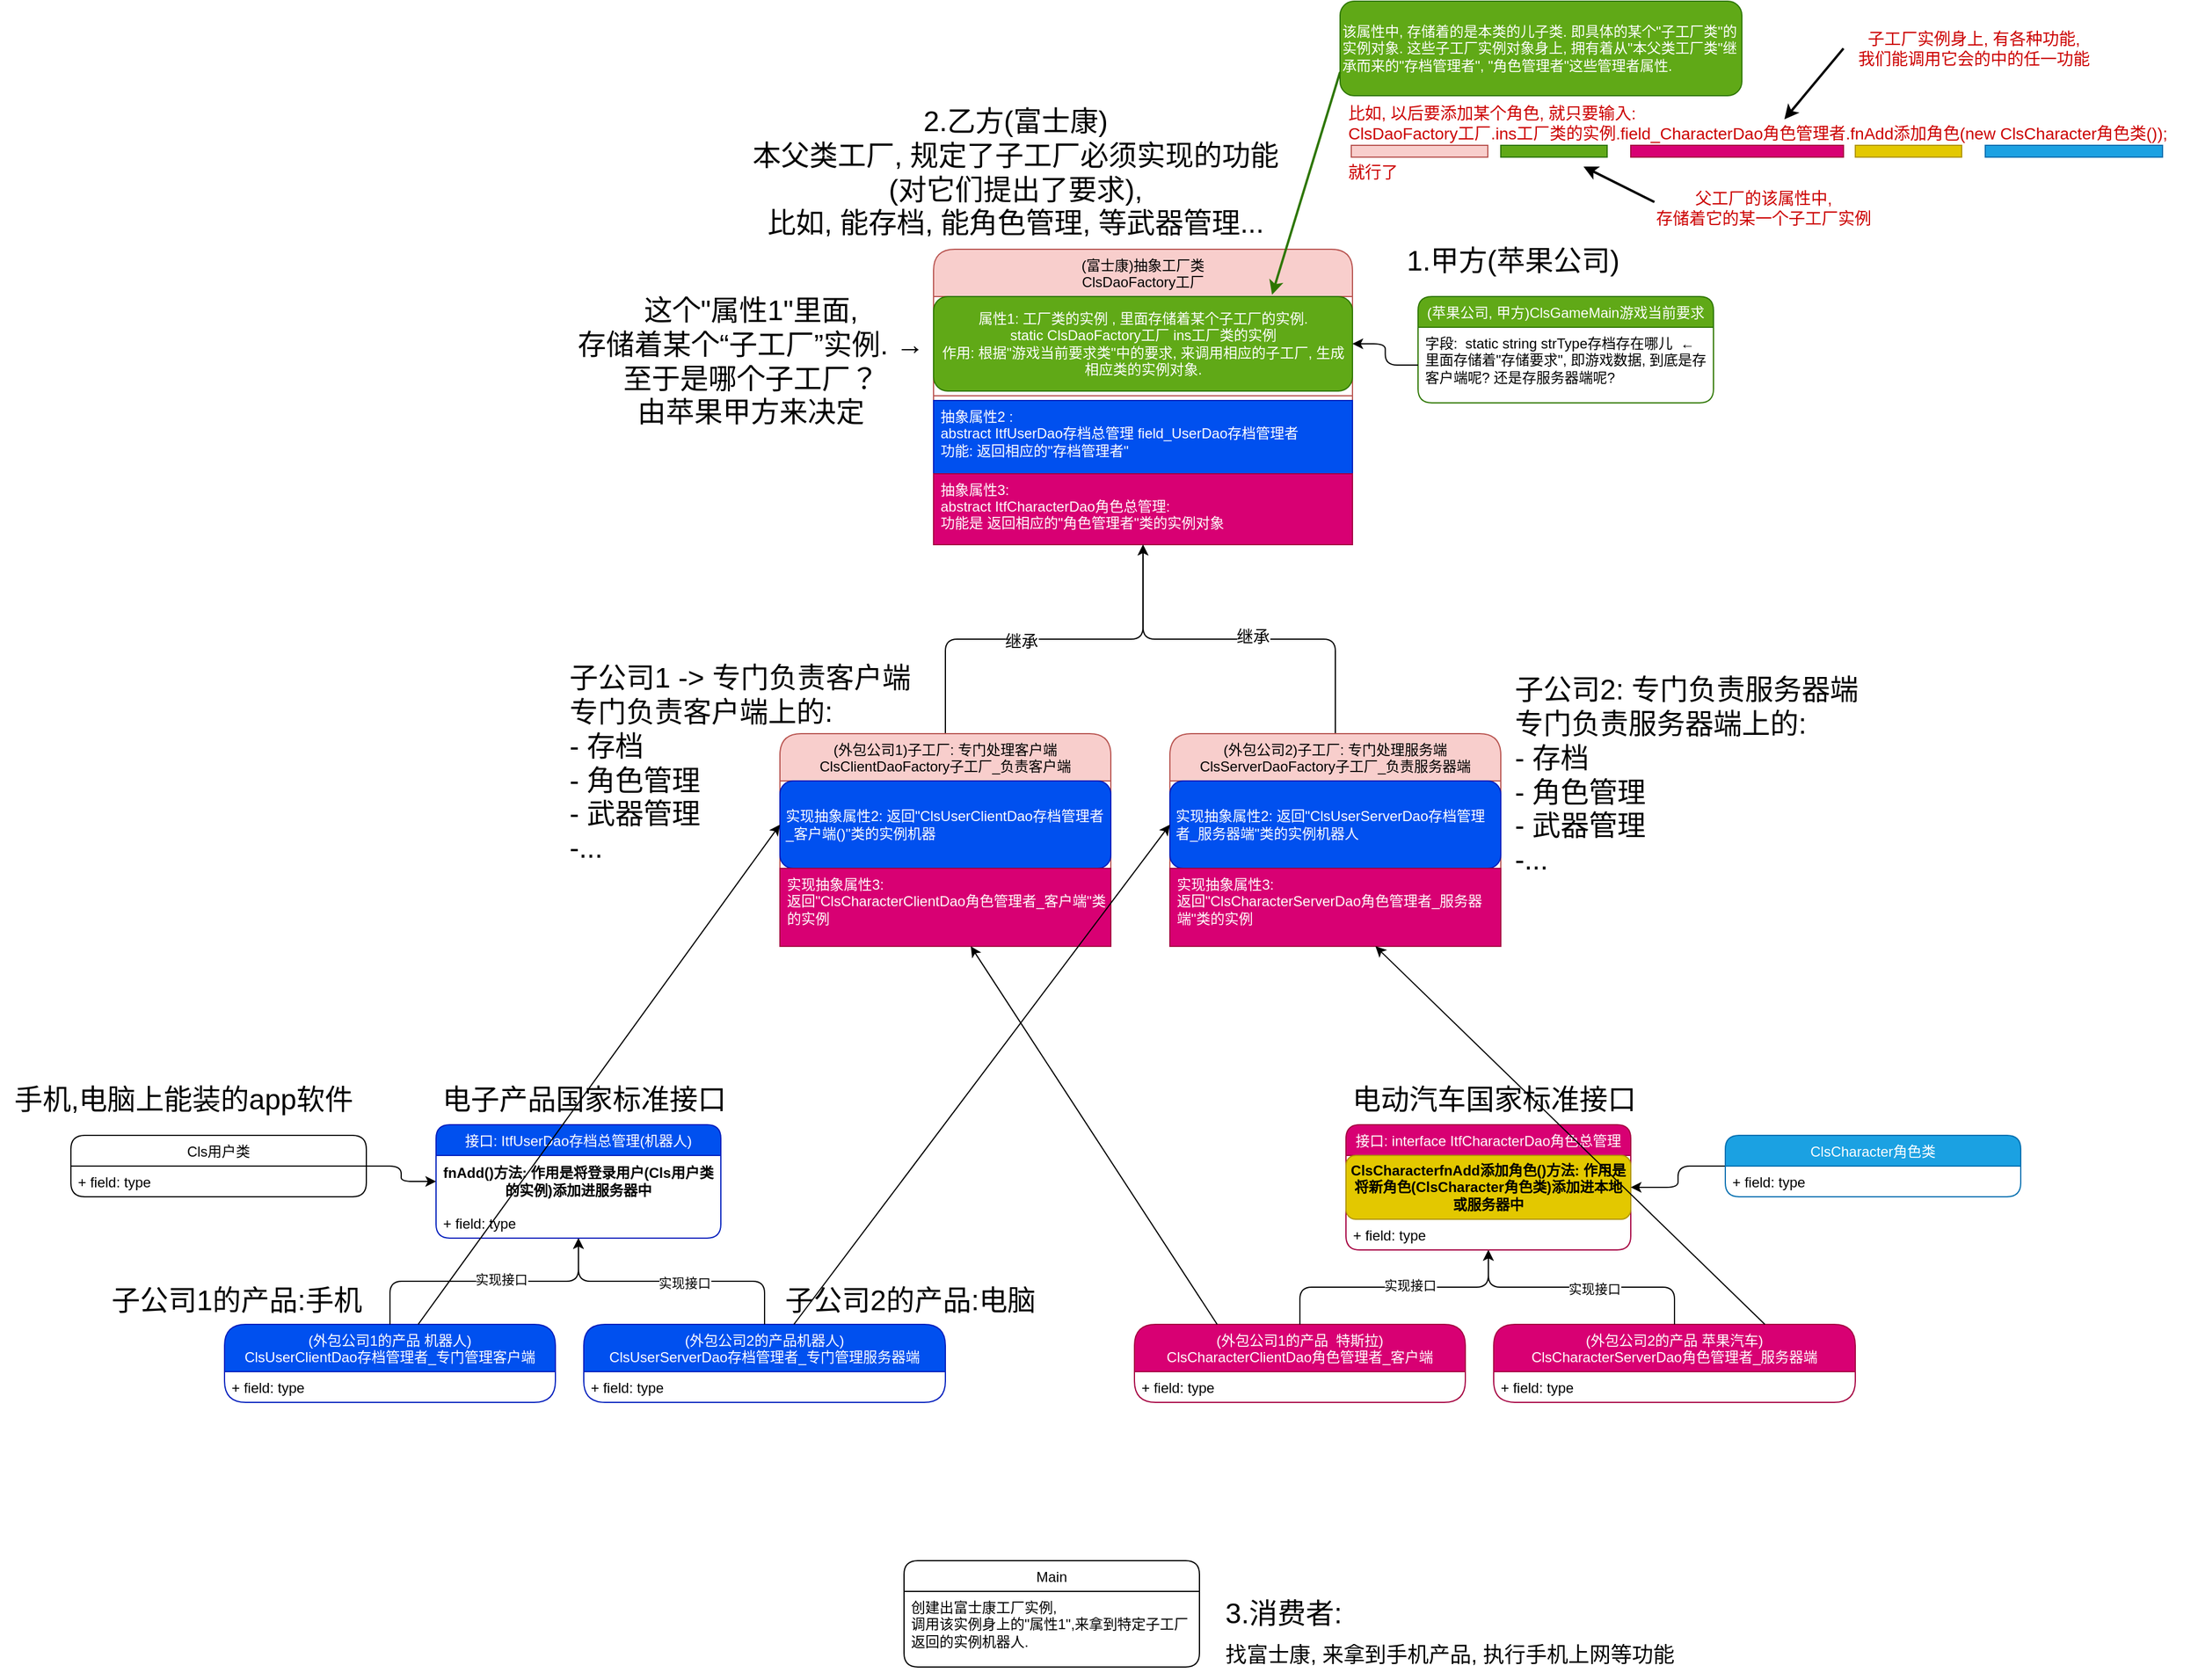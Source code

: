 <mxfile version="20.8.10" type="device"><diagram name="第 1 页" id="e2gvWhKDOLAJ80VoTydA"><mxGraphModel dx="2084" dy="814" grid="1" gridSize="10" guides="1" tooltips="1" connect="1" arrows="1" fold="1" page="1" pageScale="1" pageWidth="827" pageHeight="1169" math="0" shadow="0"><root><mxCell id="0"/><mxCell id="1" parent="0"/><mxCell id="g_djnVB-HSpKFHc_S-tE-1" value="(外包公司1的产品 机器人) &#10;ClsUserClientDao存档管理者_专门管理客户端" style="swimlane;fontStyle=0;childLayout=stackLayout;horizontal=1;startSize=40;fillColor=#0050ef;horizontalStack=0;resizeParent=1;resizeParentMax=0;resizeLast=0;collapsible=1;marginBottom=0;rounded=1;labelBackgroundColor=none;fontColor=#ffffff;strokeColor=#001DBC;" parent="1" vertex="1"><mxGeometry x="-370" y="1370" width="280" height="66" as="geometry"/></mxCell><mxCell id="g_djnVB-HSpKFHc_S-tE-4" value="+ field: type" style="text;strokeColor=none;fillColor=none;align=left;verticalAlign=top;spacingLeft=4;spacingRight=4;overflow=hidden;rotatable=0;points=[[0,0.5],[1,0.5]];portConstraint=eastwest;rounded=1;labelBackgroundColor=none;" parent="g_djnVB-HSpKFHc_S-tE-1" vertex="1"><mxGeometry y="40" width="280" height="26" as="geometry"/></mxCell><mxCell id="g_djnVB-HSpKFHc_S-tE-26" style="edgeStyle=orthogonalEdgeStyle;rounded=1;orthogonalLoop=1;jettySize=auto;html=1;labelBackgroundColor=none;fontColor=default;" parent="1" source="g_djnVB-HSpKFHc_S-tE-6" target="g_djnVB-HSpKFHc_S-tE-13" edge="1"><mxGeometry relative="1" as="geometry"/></mxCell><mxCell id="g_djnVB-HSpKFHc_S-tE-6" value="Cls用户类" style="swimlane;fontStyle=0;childLayout=stackLayout;horizontal=1;startSize=26;fillColor=none;horizontalStack=0;resizeParent=1;resizeParentMax=0;resizeLast=0;collapsible=1;marginBottom=0;rounded=1;labelBackgroundColor=none;" parent="1" vertex="1"><mxGeometry x="-500" y="1210" width="250" height="52" as="geometry"/></mxCell><mxCell id="g_djnVB-HSpKFHc_S-tE-8" value="+ field: type" style="text;strokeColor=none;fillColor=none;align=left;verticalAlign=top;spacingLeft=4;spacingRight=4;overflow=hidden;rotatable=0;points=[[0,0.5],[1,0.5]];portConstraint=eastwest;rounded=1;labelBackgroundColor=none;" parent="g_djnVB-HSpKFHc_S-tE-6" vertex="1"><mxGeometry y="26" width="250" height="26" as="geometry"/></mxCell><mxCell id="g_djnVB-HSpKFHc_S-tE-9" value="(外包公司2的产品机器人) &#10;ClsUserServerDao存档管理者_专门管理服务器端" style="swimlane;fontStyle=0;childLayout=stackLayout;horizontal=1;startSize=40;fillColor=#0050ef;horizontalStack=0;resizeParent=1;resizeParentMax=0;resizeLast=0;collapsible=1;marginBottom=0;rounded=1;labelBackgroundColor=none;fontColor=#ffffff;strokeColor=#001DBC;" parent="1" vertex="1"><mxGeometry x="-66" y="1370" width="306" height="66" as="geometry"/></mxCell><mxCell id="g_djnVB-HSpKFHc_S-tE-11" value="+ field: type" style="text;strokeColor=none;fillColor=none;align=left;verticalAlign=top;spacingLeft=4;spacingRight=4;overflow=hidden;rotatable=0;points=[[0,0.5],[1,0.5]];portConstraint=eastwest;rounded=1;labelBackgroundColor=none;" parent="g_djnVB-HSpKFHc_S-tE-9" vertex="1"><mxGeometry y="40" width="306" height="26" as="geometry"/></mxCell><mxCell id="g_djnVB-HSpKFHc_S-tE-15" style="edgeStyle=orthogonalEdgeStyle;rounded=1;orthogonalLoop=1;jettySize=auto;html=1;labelBackgroundColor=none;fontColor=default;" parent="1" source="g_djnVB-HSpKFHc_S-tE-1" target="g_djnVB-HSpKFHc_S-tE-12" edge="1"><mxGeometry relative="1" as="geometry"/></mxCell><mxCell id="g_djnVB-HSpKFHc_S-tE-17" value="实现接口" style="edgeLabel;html=1;align=center;verticalAlign=middle;resizable=0;points=[];labelBackgroundColor=default;rounded=1;" parent="g_djnVB-HSpKFHc_S-tE-15" vertex="1" connectable="0"><mxGeometry x="0.12" y="2" relative="1" as="geometry"><mxPoint as="offset"/></mxGeometry></mxCell><mxCell id="g_djnVB-HSpKFHc_S-tE-16" style="edgeStyle=orthogonalEdgeStyle;rounded=1;orthogonalLoop=1;jettySize=auto;html=1;exitX=0.5;exitY=0;exitDx=0;exitDy=0;labelBackgroundColor=none;fontColor=default;" parent="1" source="g_djnVB-HSpKFHc_S-tE-9" target="g_djnVB-HSpKFHc_S-tE-12" edge="1"><mxGeometry relative="1" as="geometry"/></mxCell><mxCell id="g_djnVB-HSpKFHc_S-tE-18" value="实现接口" style="edgeLabel;html=1;align=center;verticalAlign=middle;resizable=0;points=[];labelBackgroundColor=default;rounded=1;" parent="g_djnVB-HSpKFHc_S-tE-16" vertex="1" connectable="0"><mxGeometry x="-0.094" y="1" relative="1" as="geometry"><mxPoint as="offset"/></mxGeometry></mxCell><mxCell id="g_djnVB-HSpKFHc_S-tE-12" value="接口: ItfUserDao存档总管理(机器人)" style="swimlane;fontStyle=0;childLayout=stackLayout;horizontal=1;startSize=26;fillColor=#0050ef;horizontalStack=0;resizeParent=1;resizeParentMax=0;resizeLast=0;collapsible=1;marginBottom=0;rounded=1;labelBackgroundColor=none;strokeColor=#001DBC;fontColor=#ffffff;" parent="1" vertex="1"><mxGeometry x="-191" y="1201" width="241" height="96" as="geometry"/></mxCell><mxCell id="g_djnVB-HSpKFHc_S-tE-13" value="fnAdd()方法: 作用是将登录用户(Cls用户类的实例)添加进服务器中" style="text;align=center;fontStyle=1;verticalAlign=middle;spacingLeft=3;spacingRight=3;rotatable=0;points=[[0,0.5],[1,0.5]];portConstraint=eastwest;rounded=1;labelBackgroundColor=none;whiteSpace=wrap;" parent="g_djnVB-HSpKFHc_S-tE-12" vertex="1"><mxGeometry y="26" width="241" height="44" as="geometry"/></mxCell><mxCell id="g_djnVB-HSpKFHc_S-tE-14" value="+ field: type" style="text;strokeColor=none;fillColor=none;align=left;verticalAlign=top;spacingLeft=4;spacingRight=4;overflow=hidden;rotatable=0;points=[[0,0.5],[1,0.5]];portConstraint=eastwest;rounded=1;labelBackgroundColor=none;" parent="g_djnVB-HSpKFHc_S-tE-12" vertex="1"><mxGeometry y="70" width="241" height="26" as="geometry"/></mxCell><mxCell id="g_djnVB-HSpKFHc_S-tE-19" value="(苹果公司, 甲方)ClsGameMain游戏当前要求" style="swimlane;fontStyle=0;childLayout=stackLayout;horizontal=1;startSize=26;fillColor=#60a917;horizontalStack=0;resizeParent=1;resizeParentMax=0;resizeLast=0;collapsible=1;marginBottom=0;rounded=1;labelBackgroundColor=none;strokeColor=#2D7600;fontColor=#ffffff;" parent="1" vertex="1"><mxGeometry x="640" y="500" width="250" height="90" as="geometry"/></mxCell><mxCell id="g_djnVB-HSpKFHc_S-tE-21" value="字段:  static string strType存档存在哪儿  ← 里面存储着&quot;存储要求&quot;, 即游戏数据, 到底是存客户端呢? 还是存服务器端呢?" style="text;strokeColor=none;fillColor=none;align=left;verticalAlign=top;spacingLeft=4;spacingRight=4;overflow=hidden;rotatable=0;points=[[0,0.5],[1,0.5]];portConstraint=eastwest;rounded=1;whiteSpace=wrap;labelBackgroundColor=none;" parent="g_djnVB-HSpKFHc_S-tE-19" vertex="1"><mxGeometry y="26" width="250" height="64" as="geometry"/></mxCell><mxCell id="g_djnVB-HSpKFHc_S-tE-22" value="(富士康)抽象工厂类&#10;ClsDaoFactory工厂" style="swimlane;fontStyle=0;childLayout=stackLayout;horizontal=1;startSize=40;fillColor=#f8cecc;horizontalStack=0;resizeParent=1;resizeParentMax=0;resizeLast=0;collapsible=1;marginBottom=0;rounded=1;labelBackgroundColor=none;strokeColor=#b85450;" parent="1" vertex="1"><mxGeometry x="230" y="460" width="354.5" height="250" as="geometry"/></mxCell><mxCell id="g_djnVB-HSpKFHc_S-tE-23" value="属性1: 工厂类的实例 , 里面存储着某个子工厂的实例.&#10;static ClsDaoFactory工厂 ins工厂类的实例&#10;作用: 根据&quot;游戏当前要求类&quot;中的要求, 来调用相应的子工厂, 生成相应类的实例对象." style="text;align=center;fontStyle=0;verticalAlign=middle;spacingLeft=3;spacingRight=3;strokeColor=#2D7600;rotatable=0;points=[[0,0.5],[1,0.5]];portConstraint=eastwest;rounded=1;whiteSpace=wrap;labelBackgroundColor=none;fillColor=#60a917;fontColor=#ffffff;" parent="g_djnVB-HSpKFHc_S-tE-22" vertex="1"><mxGeometry y="40" width="354.5" height="80" as="geometry"/></mxCell><mxCell id="zOayE4ITjbX6MbZdrCU4-21" value="" style="line;strokeWidth=1;fillColor=none;align=left;verticalAlign=middle;spacingTop=-1;spacingLeft=3;spacingRight=3;rotatable=0;labelPosition=right;points=[];portConstraint=eastwest;strokeColor=inherit;rounded=1;html=0;" vertex="1" parent="g_djnVB-HSpKFHc_S-tE-22"><mxGeometry y="120" width="354.5" height="8" as="geometry"/></mxCell><mxCell id="zOayE4ITjbX6MbZdrCU4-11" value="抽象属性2 : &#10;abstract ItfUserDao存档总管理 field_UserDao存档管理者&#10;功能: 返回相应的&quot;存档管理者&quot;" style="text;strokeColor=#001DBC;fillColor=#0050ef;align=left;verticalAlign=top;spacingLeft=4;spacingRight=4;overflow=hidden;rotatable=0;points=[[0,0.5],[1,0.5]];portConstraint=eastwest;whiteSpace=wrap;fontColor=#ffffff;" vertex="1" parent="g_djnVB-HSpKFHc_S-tE-22"><mxGeometry y="128" width="354.5" height="62" as="geometry"/></mxCell><mxCell id="zOayE4ITjbX6MbZdrCU4-52" value="抽象属性3:&#10;abstract ItfCharacterDao角色总管理:&#10;功能是 返回相应的&quot;角色管理者&quot;类的实例对象" style="text;strokeColor=#A50040;fillColor=#d80073;align=left;verticalAlign=top;spacingLeft=4;spacingRight=4;overflow=hidden;rotatable=0;points=[[0,0.5],[1,0.5]];portConstraint=eastwest;fontSize=12;fontColor=#ffffff;" vertex="1" parent="g_djnVB-HSpKFHc_S-tE-22"><mxGeometry y="190" width="354.5" height="60" as="geometry"/></mxCell><mxCell id="g_djnVB-HSpKFHc_S-tE-25" style="edgeStyle=orthogonalEdgeStyle;rounded=1;orthogonalLoop=1;jettySize=auto;html=1;labelBackgroundColor=none;fontColor=default;entryX=1;entryY=0.5;entryDx=0;entryDy=0;" parent="1" source="g_djnVB-HSpKFHc_S-tE-21" target="g_djnVB-HSpKFHc_S-tE-23" edge="1"><mxGeometry relative="1" as="geometry"><mxPoint x="539" y="620" as="targetPoint"/></mxGeometry></mxCell><mxCell id="g_djnVB-HSpKFHc_S-tE-27" value="Main" style="swimlane;fontStyle=0;childLayout=stackLayout;horizontal=1;startSize=26;fillColor=none;horizontalStack=0;resizeParent=1;resizeParentMax=0;resizeLast=0;collapsible=1;marginBottom=0;rounded=1;labelBackgroundColor=none;" parent="1" vertex="1"><mxGeometry x="205" y="1570" width="250" height="90" as="geometry"/></mxCell><mxCell id="g_djnVB-HSpKFHc_S-tE-29" value="创建出富士康工厂实例,&#10;调用该实例身上的&quot;属性1&quot;,来拿到特定子工厂返回的实例机器人.&#10; " style="text;strokeColor=none;fillColor=none;align=left;verticalAlign=top;spacingLeft=4;spacingRight=4;overflow=hidden;rotatable=0;points=[[0,0.5],[1,0.5]];portConstraint=eastwest;rounded=1;whiteSpace=wrap;labelBackgroundColor=none;" parent="g_djnVB-HSpKFHc_S-tE-27" vertex="1"><mxGeometry y="26" width="250" height="64" as="geometry"/></mxCell><mxCell id="zOayE4ITjbX6MbZdrCU4-54" style="edgeStyle=orthogonalEdgeStyle;rounded=1;orthogonalLoop=1;jettySize=auto;html=1;fontSize=12;" edge="1" parent="1" source="zOayE4ITjbX6MbZdrCU4-7" target="g_djnVB-HSpKFHc_S-tE-22"><mxGeometry relative="1" as="geometry"/></mxCell><mxCell id="zOayE4ITjbX6MbZdrCU4-56" value="继承" style="edgeLabel;html=1;align=center;verticalAlign=middle;resizable=0;points=[];fontSize=14;" vertex="1" connectable="0" parent="zOayE4ITjbX6MbZdrCU4-54"><mxGeometry x="-0.121" y="-2" relative="1" as="geometry"><mxPoint as="offset"/></mxGeometry></mxCell><mxCell id="zOayE4ITjbX6MbZdrCU4-7" value="(外包公司1)子工厂: 专门处理客户端&#10;ClsClientDaoFactory子工厂_负责客户端" style="swimlane;fontStyle=0;childLayout=stackLayout;horizontal=1;startSize=40;fillColor=#f8cecc;horizontalStack=0;resizeParent=1;resizeParentMax=0;resizeLast=0;collapsible=1;marginBottom=0;rounded=1;labelBackgroundColor=none;strokeColor=#b85450;" vertex="1" parent="1"><mxGeometry x="100" y="870" width="280" height="180" as="geometry"/></mxCell><mxCell id="zOayE4ITjbX6MbZdrCU4-8" value="实现抽象属性2: 返回&quot;ClsUserClientDao存档管理者_客户端()&quot;类的实例机器" style="text;align=left;fontStyle=0;verticalAlign=middle;spacingLeft=3;spacingRight=3;strokeColor=#001DBC;rotatable=0;points=[[0,0.5],[1,0.5]];portConstraint=eastwest;rounded=1;whiteSpace=wrap;labelBackgroundColor=none;fillColor=#0050ef;fontColor=#ffffff;" vertex="1" parent="zOayE4ITjbX6MbZdrCU4-7"><mxGeometry y="40" width="280" height="74" as="geometry"/></mxCell><mxCell id="zOayE4ITjbX6MbZdrCU4-58" value="实现抽象属性3: &#10;返回&quot;ClsCharacterClientDao角色管理者_客户端&quot;类的实例" style="text;strokeColor=#A50040;fillColor=#d80073;align=left;verticalAlign=top;spacingLeft=4;spacingRight=4;overflow=hidden;rotatable=0;points=[[0,0.5],[1,0.5]];portConstraint=eastwest;fontSize=12;whiteSpace=wrap;fontColor=#ffffff;" vertex="1" parent="zOayE4ITjbX6MbZdrCU4-7"><mxGeometry y="114" width="280" height="66" as="geometry"/></mxCell><mxCell id="zOayE4ITjbX6MbZdrCU4-55" style="edgeStyle=orthogonalEdgeStyle;rounded=1;orthogonalLoop=1;jettySize=auto;html=1;fontSize=12;" edge="1" parent="1" source="zOayE4ITjbX6MbZdrCU4-16" target="g_djnVB-HSpKFHc_S-tE-22"><mxGeometry relative="1" as="geometry"/></mxCell><mxCell id="zOayE4ITjbX6MbZdrCU4-57" value="继承" style="edgeLabel;html=1;align=center;verticalAlign=middle;resizable=0;points=[];fontSize=14;" vertex="1" connectable="0" parent="zOayE4ITjbX6MbZdrCU4-55"><mxGeometry x="-0.117" y="-2" relative="1" as="geometry"><mxPoint x="-8" as="offset"/></mxGeometry></mxCell><mxCell id="zOayE4ITjbX6MbZdrCU4-16" value="(外包公司2)子工厂: 专门处理服务端&#10;ClsServerDaoFactory子工厂_负责服务器端" style="swimlane;fontStyle=0;childLayout=stackLayout;horizontal=1;startSize=40;fillColor=#f8cecc;horizontalStack=0;resizeParent=1;resizeParentMax=0;resizeLast=0;collapsible=1;marginBottom=0;rounded=1;labelBackgroundColor=none;strokeColor=#b85450;" vertex="1" parent="1"><mxGeometry x="430" y="870" width="280" height="180" as="geometry"/></mxCell><mxCell id="zOayE4ITjbX6MbZdrCU4-17" value="实现抽象属性2: 返回&quot;ClsUserServerDao存档管理者_服务器端&quot;类的实例机器人" style="text;align=left;fontStyle=0;verticalAlign=middle;spacingLeft=3;spacingRight=3;strokeColor=#001DBC;rotatable=0;points=[[0,0.5],[1,0.5]];portConstraint=eastwest;rounded=1;whiteSpace=wrap;labelBackgroundColor=none;fillColor=#0050ef;fontColor=#ffffff;" vertex="1" parent="zOayE4ITjbX6MbZdrCU4-16"><mxGeometry y="40" width="280" height="74" as="geometry"/></mxCell><mxCell id="zOayE4ITjbX6MbZdrCU4-59" value="实现抽象属性3:&#10;返回&quot;ClsCharacterServerDao角色管理者_服务器端&quot;类的实例" style="text;strokeColor=#A50040;fillColor=#d80073;align=left;verticalAlign=top;spacingLeft=4;spacingRight=4;overflow=hidden;rotatable=0;points=[[0,0.5],[1,0.5]];portConstraint=eastwest;fontSize=12;whiteSpace=wrap;fontColor=#ffffff;" vertex="1" parent="zOayE4ITjbX6MbZdrCU4-16"><mxGeometry y="114" width="280" height="66" as="geometry"/></mxCell><mxCell id="zOayE4ITjbX6MbZdrCU4-24" value="1.甲方(苹果公司)" style="text;html=1;align=center;verticalAlign=middle;resizable=0;points=[];autosize=1;strokeColor=none;fillColor=none;fontSize=24;" vertex="1" parent="1"><mxGeometry x="620" y="450" width="200" height="40" as="geometry"/></mxCell><mxCell id="zOayE4ITjbX6MbZdrCU4-25" value="2.乙方(富士康)&lt;br&gt;本父类工厂, 规定了子工厂必须实现的功能&lt;br&gt;(对它们提出了要求),&lt;br&gt;比如, 能存档, 能角色管理, 等武器管理..." style="text;html=1;align=center;verticalAlign=middle;resizable=0;points=[];autosize=1;strokeColor=none;fillColor=none;fontSize=24;" vertex="1" parent="1"><mxGeometry x="64" y="330" width="470" height="130" as="geometry"/></mxCell><mxCell id="zOayE4ITjbX6MbZdrCU4-26" value="子公司1 -&amp;gt; 专门负责客户端&lt;br&gt;专门负责客户端上的:&lt;br&gt;- 存档&lt;br&gt;- 角色管理&lt;br&gt;- 武器管理&lt;br&gt;-..." style="text;html=1;align=left;verticalAlign=middle;resizable=0;points=[];autosize=1;strokeColor=none;fillColor=none;fontSize=24;" vertex="1" parent="1"><mxGeometry x="-80" y="800" width="310" height="190" as="geometry"/></mxCell><mxCell id="zOayE4ITjbX6MbZdrCU4-27" value="子公司2: 专门负责服务器端&lt;br&gt;专门负责服务器端上的:&lt;br style=&quot;border-color: var(--border-color);&quot;&gt;&lt;span style=&quot;&quot;&gt;- 存档&lt;/span&gt;&lt;br style=&quot;border-color: var(--border-color);&quot;&gt;&lt;span style=&quot;&quot;&gt;- 角色管理&lt;/span&gt;&lt;br style=&quot;border-color: var(--border-color);&quot;&gt;&lt;span style=&quot;&quot;&gt;- 武器管理&lt;/span&gt;&lt;br style=&quot;border-color: var(--border-color);&quot;&gt;&lt;span style=&quot;&quot;&gt;-...&lt;/span&gt;" style="text;html=1;align=left;verticalAlign=middle;resizable=0;points=[];autosize=1;strokeColor=none;fillColor=none;fontSize=24;" vertex="1" parent="1"><mxGeometry x="720" y="810" width="310" height="190" as="geometry"/></mxCell><mxCell id="zOayE4ITjbX6MbZdrCU4-28" value="子公司1的产品:手机" style="text;html=1;align=center;verticalAlign=middle;resizable=0;points=[];autosize=1;strokeColor=none;fillColor=none;fontSize=24;" vertex="1" parent="1"><mxGeometry x="-480" y="1330" width="240" height="40" as="geometry"/></mxCell><mxCell id="zOayE4ITjbX6MbZdrCU4-29" value="子公司2的产品:电脑" style="text;html=1;align=center;verticalAlign=middle;resizable=0;points=[];autosize=1;strokeColor=none;fillColor=none;fontSize=24;" vertex="1" parent="1"><mxGeometry x="90" y="1330" width="240" height="40" as="geometry"/></mxCell><mxCell id="zOayE4ITjbX6MbZdrCU4-30" value="3.消费者:" style="text;html=1;align=left;verticalAlign=middle;resizable=0;points=[];autosize=1;strokeColor=none;fillColor=none;fontSize=24;" vertex="1" parent="1"><mxGeometry x="475" y="1595" width="120" height="40" as="geometry"/></mxCell><mxCell id="zOayE4ITjbX6MbZdrCU4-31" value="找富士康, 来拿到手机产品, 执行手机上网等功能" style="text;html=1;align=left;verticalAlign=middle;resizable=0;points=[];autosize=1;strokeColor=none;fillColor=none;fontSize=18;" vertex="1" parent="1"><mxGeometry x="475" y="1630" width="400" height="40" as="geometry"/></mxCell><mxCell id="zOayE4ITjbX6MbZdrCU4-32" value="电子产品国家标准接口" style="text;html=1;align=center;verticalAlign=middle;resizable=0;points=[];autosize=1;strokeColor=none;fillColor=none;fontSize=24;" vertex="1" parent="1"><mxGeometry x="-196" y="1160" width="260" height="40" as="geometry"/></mxCell><mxCell id="zOayE4ITjbX6MbZdrCU4-33" value="手机,电脑上能装的app软件" style="text;html=1;align=center;verticalAlign=middle;resizable=0;points=[];autosize=1;strokeColor=none;fillColor=none;fontSize=24;" vertex="1" parent="1"><mxGeometry x="-560" y="1160" width="310" height="40" as="geometry"/></mxCell><mxCell id="zOayE4ITjbX6MbZdrCU4-34" value="(外包公司1的产品  特斯拉) &#10;ClsCharacterClientDao角色管理者_客户端" style="swimlane;fontStyle=0;childLayout=stackLayout;horizontal=1;startSize=40;fillColor=#d80073;horizontalStack=0;resizeParent=1;resizeParentMax=0;resizeLast=0;collapsible=1;marginBottom=0;rounded=1;labelBackgroundColor=none;fontColor=#ffffff;strokeColor=#A50040;" vertex="1" parent="1"><mxGeometry x="400" y="1370" width="280" height="66" as="geometry"/></mxCell><mxCell id="zOayE4ITjbX6MbZdrCU4-35" value="+ field: type" style="text;strokeColor=none;fillColor=none;align=left;verticalAlign=top;spacingLeft=4;spacingRight=4;overflow=hidden;rotatable=0;points=[[0,0.5],[1,0.5]];portConstraint=eastwest;rounded=1;labelBackgroundColor=none;" vertex="1" parent="zOayE4ITjbX6MbZdrCU4-34"><mxGeometry y="40" width="280" height="26" as="geometry"/></mxCell><mxCell id="zOayE4ITjbX6MbZdrCU4-37" value="(外包公司2的产品 苹果汽车) &#10;ClsCharacterServerDao角色管理者_服务器端" style="swimlane;fontStyle=0;childLayout=stackLayout;horizontal=1;startSize=40;fillColor=#d80073;horizontalStack=0;resizeParent=1;resizeParentMax=0;resizeLast=0;collapsible=1;marginBottom=0;rounded=1;labelBackgroundColor=none;fontColor=#ffffff;strokeColor=#A50040;" vertex="1" parent="1"><mxGeometry x="704" y="1370" width="306" height="66" as="geometry"/></mxCell><mxCell id="zOayE4ITjbX6MbZdrCU4-38" value="+ field: type" style="text;strokeColor=none;fillColor=none;align=left;verticalAlign=top;spacingLeft=4;spacingRight=4;overflow=hidden;rotatable=0;points=[[0,0.5],[1,0.5]];portConstraint=eastwest;rounded=1;labelBackgroundColor=none;" vertex="1" parent="zOayE4ITjbX6MbZdrCU4-37"><mxGeometry y="40" width="306" height="26" as="geometry"/></mxCell><mxCell id="zOayE4ITjbX6MbZdrCU4-39" style="edgeStyle=orthogonalEdgeStyle;rounded=1;orthogonalLoop=1;jettySize=auto;html=1;labelBackgroundColor=none;fontColor=default;" edge="1" source="zOayE4ITjbX6MbZdrCU4-34" target="zOayE4ITjbX6MbZdrCU4-43" parent="1"><mxGeometry relative="1" as="geometry"/></mxCell><mxCell id="zOayE4ITjbX6MbZdrCU4-40" value="实现接口" style="edgeLabel;html=1;align=center;verticalAlign=middle;resizable=0;points=[];labelBackgroundColor=default;rounded=1;" vertex="1" connectable="0" parent="zOayE4ITjbX6MbZdrCU4-39"><mxGeometry x="0.12" y="2" relative="1" as="geometry"><mxPoint as="offset"/></mxGeometry></mxCell><mxCell id="zOayE4ITjbX6MbZdrCU4-41" style="edgeStyle=orthogonalEdgeStyle;rounded=1;orthogonalLoop=1;jettySize=auto;html=1;exitX=0.5;exitY=0;exitDx=0;exitDy=0;labelBackgroundColor=none;fontColor=default;" edge="1" source="zOayE4ITjbX6MbZdrCU4-37" target="zOayE4ITjbX6MbZdrCU4-43" parent="1"><mxGeometry relative="1" as="geometry"/></mxCell><mxCell id="zOayE4ITjbX6MbZdrCU4-42" value="实现接口" style="edgeLabel;html=1;align=center;verticalAlign=middle;resizable=0;points=[];labelBackgroundColor=default;rounded=1;" vertex="1" connectable="0" parent="zOayE4ITjbX6MbZdrCU4-41"><mxGeometry x="-0.094" y="1" relative="1" as="geometry"><mxPoint as="offset"/></mxGeometry></mxCell><mxCell id="zOayE4ITjbX6MbZdrCU4-43" value="接口: interface ItfCharacterDao角色总管理" style="swimlane;fontStyle=0;childLayout=stackLayout;horizontal=1;startSize=26;fillColor=#d80073;horizontalStack=0;resizeParent=1;resizeParentMax=0;resizeLast=0;collapsible=1;marginBottom=0;rounded=1;labelBackgroundColor=none;strokeColor=#A50040;fontColor=#ffffff;" vertex="1" parent="1"><mxGeometry x="579" y="1201" width="241" height="106" as="geometry"/></mxCell><mxCell id="zOayE4ITjbX6MbZdrCU4-44" value="ClsCharacterfnAdd添加角色()方法: 作用是将新角色(ClsCharacter角色类)添加进本地或服务器中" style="text;align=center;fontStyle=1;verticalAlign=middle;spacingLeft=3;spacingRight=3;strokeColor=#B09500;rotatable=0;points=[[0,0.5],[1,0.5]];portConstraint=eastwest;rounded=1;labelBackgroundColor=none;whiteSpace=wrap;fillColor=#e3c800;fontColor=#000000;" vertex="1" parent="zOayE4ITjbX6MbZdrCU4-43"><mxGeometry y="26" width="241" height="54" as="geometry"/></mxCell><mxCell id="zOayE4ITjbX6MbZdrCU4-45" value="+ field: type" style="text;strokeColor=none;fillColor=none;align=left;verticalAlign=top;spacingLeft=4;spacingRight=4;overflow=hidden;rotatable=0;points=[[0,0.5],[1,0.5]];portConstraint=eastwest;rounded=1;labelBackgroundColor=none;" vertex="1" parent="zOayE4ITjbX6MbZdrCU4-43"><mxGeometry y="80" width="241" height="26" as="geometry"/></mxCell><mxCell id="zOayE4ITjbX6MbZdrCU4-46" value="电动汽车国家标准接口" style="text;html=1;align=center;verticalAlign=middle;resizable=0;points=[];autosize=1;strokeColor=none;fillColor=none;fontSize=24;" vertex="1" parent="1"><mxGeometry x="574" y="1160" width="260" height="40" as="geometry"/></mxCell><mxCell id="zOayE4ITjbX6MbZdrCU4-51" style="edgeStyle=orthogonalEdgeStyle;rounded=1;orthogonalLoop=1;jettySize=auto;html=1;entryX=1;entryY=0.5;entryDx=0;entryDy=0;fontSize=18;" edge="1" parent="1" source="zOayE4ITjbX6MbZdrCU4-48" target="zOayE4ITjbX6MbZdrCU4-44"><mxGeometry relative="1" as="geometry"/></mxCell><mxCell id="zOayE4ITjbX6MbZdrCU4-48" value="ClsCharacter角色类" style="swimlane;fontStyle=0;childLayout=stackLayout;horizontal=1;startSize=26;fillColor=#1ba1e2;horizontalStack=0;resizeParent=1;resizeParentMax=0;resizeLast=0;collapsible=1;marginBottom=0;rounded=1;labelBackgroundColor=none;fontColor=#ffffff;strokeColor=#006EAF;" vertex="1" parent="1"><mxGeometry x="900" y="1210" width="250" height="52" as="geometry"/></mxCell><mxCell id="zOayE4ITjbX6MbZdrCU4-50" value="+ field: type" style="text;strokeColor=none;fillColor=none;align=left;verticalAlign=top;spacingLeft=4;spacingRight=4;overflow=hidden;rotatable=0;points=[[0,0.5],[1,0.5]];portConstraint=eastwest;rounded=1;labelBackgroundColor=none;" vertex="1" parent="zOayE4ITjbX6MbZdrCU4-48"><mxGeometry y="26" width="250" height="26" as="geometry"/></mxCell><mxCell id="zOayE4ITjbX6MbZdrCU4-60" style="rounded=1;orthogonalLoop=1;jettySize=auto;html=1;fontSize=12;entryX=0;entryY=0.5;entryDx=0;entryDy=0;" edge="1" parent="1" source="g_djnVB-HSpKFHc_S-tE-1" target="zOayE4ITjbX6MbZdrCU4-8"><mxGeometry relative="1" as="geometry"/></mxCell><mxCell id="zOayE4ITjbX6MbZdrCU4-61" style="edgeStyle=none;rounded=1;orthogonalLoop=1;jettySize=auto;html=1;fontSize=12;entryX=0;entryY=0.5;entryDx=0;entryDy=0;" edge="1" parent="1" source="g_djnVB-HSpKFHc_S-tE-9" target="zOayE4ITjbX6MbZdrCU4-17"><mxGeometry relative="1" as="geometry"/></mxCell><mxCell id="zOayE4ITjbX6MbZdrCU4-62" style="edgeStyle=none;rounded=1;orthogonalLoop=1;jettySize=auto;html=1;fontSize=12;exitX=0.25;exitY=0;exitDx=0;exitDy=0;" edge="1" parent="1" source="zOayE4ITjbX6MbZdrCU4-34" target="zOayE4ITjbX6MbZdrCU4-58"><mxGeometry relative="1" as="geometry"/></mxCell><mxCell id="zOayE4ITjbX6MbZdrCU4-63" style="edgeStyle=none;rounded=1;orthogonalLoop=1;jettySize=auto;html=1;fontSize=12;exitX=0.75;exitY=0;exitDx=0;exitDy=0;" edge="1" parent="1" source="zOayE4ITjbX6MbZdrCU4-37" target="zOayE4ITjbX6MbZdrCU4-59"><mxGeometry relative="1" as="geometry"/></mxCell><mxCell id="zOayE4ITjbX6MbZdrCU4-65" value="该属性中, 存储着的是本类的儿子类. 即具体的某个&quot;子工厂类&quot;的实例对象. 这些子工厂实例对象身上, 拥有着从&quot;本父类工厂类&quot;继承而来的&quot;存档管理者&quot;, &quot;角色管理者&quot;这些管理者属性." style="html=1;rounded=1;fontSize=12;whiteSpace=wrap;strokeColor=#2D7600;fillColor=#60a917;fontColor=#ffffff;align=left;" vertex="1" parent="1"><mxGeometry x="574" y="250" width="340" height="80" as="geometry"/></mxCell><mxCell id="zOayE4ITjbX6MbZdrCU4-67" value="" style="endArrow=classic;html=1;rounded=1;fontSize=12;exitX=0;exitY=0.75;exitDx=0;exitDy=0;entryX=0.808;entryY=-0.019;entryDx=0;entryDy=0;entryPerimeter=0;fillColor=#60a917;strokeColor=#2D7600;strokeWidth=2;" edge="1" parent="1" source="zOayE4ITjbX6MbZdrCU4-65" target="g_djnVB-HSpKFHc_S-tE-23"><mxGeometry width="50" height="50" relative="1" as="geometry"><mxPoint x="430" y="370" as="sourcePoint"/><mxPoint x="480" y="320" as="targetPoint"/></mxGeometry></mxCell><mxCell id="zOayE4ITjbX6MbZdrCU4-68" value="&lt;div style=&quot;font-size: 14px;&quot;&gt;比如, 以后要添加某个角色, 就只要输入:&lt;/div&gt;&lt;div style=&quot;font-size: 14px;&quot;&gt;ClsDaoFactory工厂.ins工厂类的实例.field_CharacterDao角色管理者.fnAdd添加角色(new ClsCharacter角色类());&lt;/div&gt;&lt;div style=&quot;font-size: 14px;&quot;&gt;&lt;br&gt;&lt;/div&gt;&lt;div style=&quot;font-size: 14px;&quot;&gt;就行了&lt;/div&gt;" style="text;html=1;align=left;verticalAlign=middle;resizable=0;points=[];autosize=1;strokeColor=none;fillColor=none;fontSize=14;fontStyle=0;fontColor=#CC0000;" vertex="1" parent="1"><mxGeometry x="579" y="330" width="720" height="80" as="geometry"/></mxCell><mxCell id="zOayE4ITjbX6MbZdrCU4-70" value="" style="rounded=0;whiteSpace=wrap;html=1;fontSize=14;fillColor=#f8cecc;strokeColor=#b85450;" vertex="1" parent="1"><mxGeometry x="583.5" y="372" width="115.5" height="10" as="geometry"/></mxCell><mxCell id="zOayE4ITjbX6MbZdrCU4-73" value="" style="rounded=0;whiteSpace=wrap;html=1;fontSize=14;fillColor=#60a917;strokeColor=#2D7600;fontColor=#ffffff;" vertex="1" parent="1"><mxGeometry x="710" y="372" width="90" height="10" as="geometry"/></mxCell><mxCell id="zOayE4ITjbX6MbZdrCU4-76" value="" style="rounded=0;whiteSpace=wrap;html=1;fontSize=14;fillColor=#d80073;strokeColor=#A50040;fontColor=#ffffff;" vertex="1" parent="1"><mxGeometry x="820" y="372" width="180" height="10" as="geometry"/></mxCell><mxCell id="zOayE4ITjbX6MbZdrCU4-77" value="" style="rounded=0;whiteSpace=wrap;html=1;fontSize=14;fillColor=#e3c800;strokeColor=#B09500;fontColor=#000000;" vertex="1" parent="1"><mxGeometry x="1010" y="372" width="90" height="10" as="geometry"/></mxCell><mxCell id="zOayE4ITjbX6MbZdrCU4-78" value="" style="rounded=0;whiteSpace=wrap;html=1;fontSize=14;fillColor=#1ba1e2;strokeColor=#006EAF;fontColor=#ffffff;" vertex="1" parent="1"><mxGeometry x="1120" y="372" width="150" height="10" as="geometry"/></mxCell><mxCell id="zOayE4ITjbX6MbZdrCU4-79" value="这个&quot;属性1&quot;里面,&lt;br&gt;存储着某个“子工厂”实例. →&lt;br&gt;至于是哪个子工厂？ &lt;br&gt;由苹果甲方来决定" style="text;html=1;align=center;verticalAlign=middle;resizable=0;points=[];autosize=1;strokeColor=none;fillColor=none;fontSize=24;" vertex="1" parent="1"><mxGeometry x="-85" y="490" width="320" height="130" as="geometry"/></mxCell><mxCell id="zOayE4ITjbX6MbZdrCU4-80" value="" style="endArrow=classic;html=1;rounded=1;strokeWidth=2;fontSize=14;fontColor=#CC0000;" edge="1" parent="1"><mxGeometry width="50" height="50" relative="1" as="geometry"><mxPoint x="1000" y="290" as="sourcePoint"/><mxPoint x="950" y="350" as="targetPoint"/></mxGeometry></mxCell><mxCell id="zOayE4ITjbX6MbZdrCU4-81" value="子工厂实例身上, 有各种功能, &lt;br&gt;我们能调用它会的中的任一功能" style="text;html=1;align=center;verticalAlign=middle;resizable=0;points=[];autosize=1;strokeColor=none;fillColor=none;fontSize=14;fontColor=#CC0000;" vertex="1" parent="1"><mxGeometry x="1000" y="265" width="220" height="50" as="geometry"/></mxCell><mxCell id="zOayE4ITjbX6MbZdrCU4-82" value="" style="endArrow=classic;html=1;rounded=1;strokeWidth=2;fontSize=14;fontColor=#CC0000;" edge="1" parent="1"><mxGeometry width="50" height="50" relative="1" as="geometry"><mxPoint x="840" y="420" as="sourcePoint"/><mxPoint x="780" y="390" as="targetPoint"/></mxGeometry></mxCell><mxCell id="zOayE4ITjbX6MbZdrCU4-83" value="父工厂的该属性中,&lt;br&gt;存储着它的某一个子工厂实例" style="text;html=1;align=center;verticalAlign=middle;resizable=0;points=[];autosize=1;strokeColor=none;fillColor=none;fontSize=14;fontColor=#CC0000;" vertex="1" parent="1"><mxGeometry x="827" y="400" width="210" height="50" as="geometry"/></mxCell></root></mxGraphModel></diagram></mxfile>